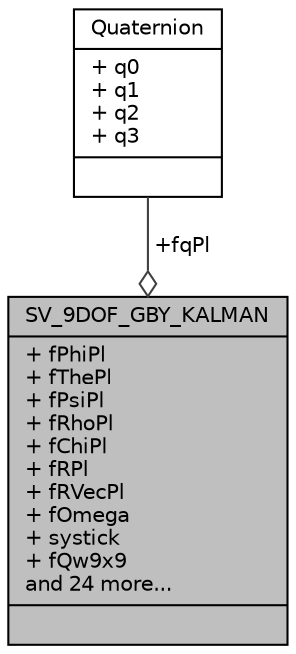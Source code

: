 digraph "SV_9DOF_GBY_KALMAN"
{
  edge [fontname="Helvetica",fontsize="10",labelfontname="Helvetica",labelfontsize="10"];
  node [fontname="Helvetica",fontsize="10",shape=record];
  Node1 [label="{SV_9DOF_GBY_KALMAN\n|+ fPhiPl\l+ fThePl\l+ fPsiPl\l+ fRhoPl\l+ fChiPl\l+ fRPl\l+ fRVecPl\l+ fOmega\l+ systick\l+ fQw9x9\land 24 more...\l|}",height=0.2,width=0.4,color="black", fillcolor="grey75", style="filled", fontcolor="black"];
  Node2 -> Node1 [color="grey25",fontsize="10",style="solid",label=" +fqPl" ,arrowhead="odiamond",fontname="Helvetica"];
  Node2 [label="{Quaternion\n|+ q0\l+ q1\l+ q2\l+ q3\l|}",height=0.2,width=0.4,color="black", fillcolor="white", style="filled",URL="$struct_quaternion.html",tooltip="quaternion structure definition "];
}
